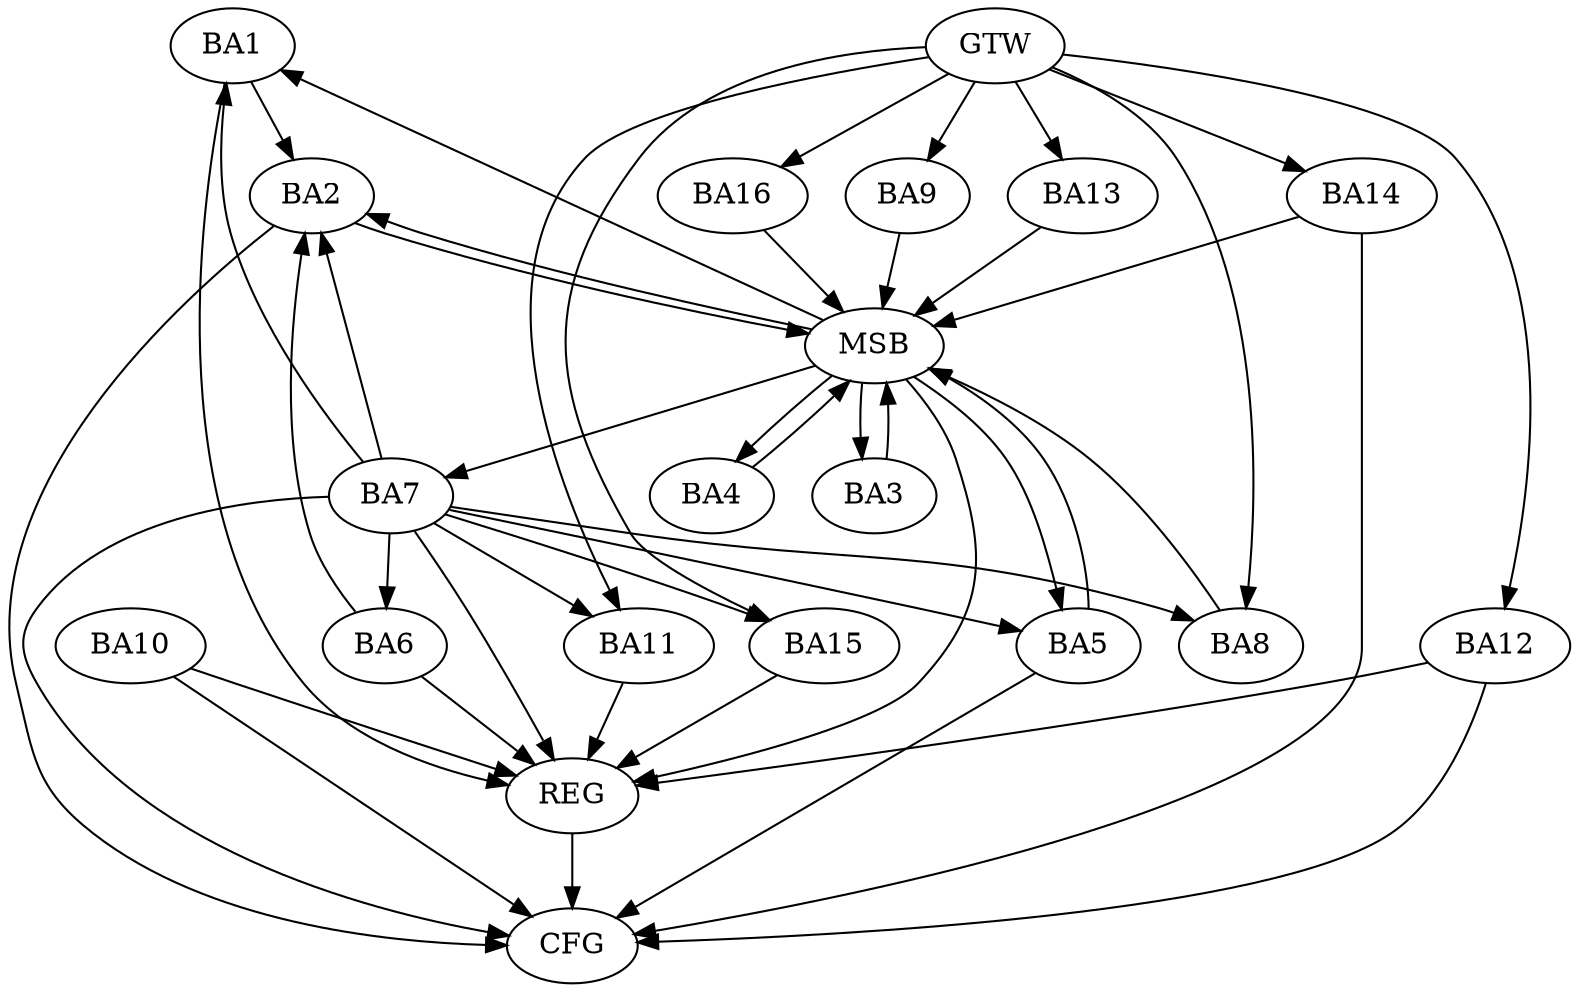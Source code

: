 strict digraph G {
  BA1 [ label="BA1" ];
  BA2 [ label="BA2" ];
  BA3 [ label="BA3" ];
  BA4 [ label="BA4" ];
  BA5 [ label="BA5" ];
  BA6 [ label="BA6" ];
  BA7 [ label="BA7" ];
  BA8 [ label="BA8" ];
  BA9 [ label="BA9" ];
  BA10 [ label="BA10" ];
  BA11 [ label="BA11" ];
  BA12 [ label="BA12" ];
  BA13 [ label="BA13" ];
  BA14 [ label="BA14" ];
  BA15 [ label="BA15" ];
  BA16 [ label="BA16" ];
  GTW [ label="GTW" ];
  REG [ label="REG" ];
  MSB [ label="MSB" ];
  CFG [ label="CFG" ];
  BA1 -> BA2;
  BA6 -> BA2;
  BA7 -> BA2;
  GTW -> BA8;
  GTW -> BA9;
  GTW -> BA11;
  GTW -> BA12;
  GTW -> BA13;
  GTW -> BA14;
  GTW -> BA15;
  GTW -> BA16;
  BA1 -> REG;
  BA6 -> REG;
  BA7 -> REG;
  BA10 -> REG;
  BA11 -> REG;
  BA12 -> REG;
  BA15 -> REG;
  BA2 -> MSB;
  MSB -> BA1;
  MSB -> REG;
  BA3 -> MSB;
  MSB -> BA2;
  BA4 -> MSB;
  MSB -> BA3;
  BA5 -> MSB;
  BA8 -> MSB;
  MSB -> BA4;
  BA9 -> MSB;
  MSB -> BA7;
  BA13 -> MSB;
  MSB -> BA5;
  BA14 -> MSB;
  BA16 -> MSB;
  BA14 -> CFG;
  BA10 -> CFG;
  BA2 -> CFG;
  BA12 -> CFG;
  BA7 -> CFG;
  BA5 -> CFG;
  REG -> CFG;
  BA7 -> BA11;
  BA7 -> BA5;
  BA7 -> BA1;
  BA7 -> BA15;
  BA7 -> BA6;
  BA7 -> BA8;
}
